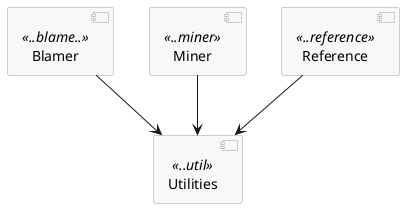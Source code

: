 @startuml

skinparam componentStyle uml2
skinparam component {
  BorderColor #a0a0a0
  BackgroundColor #f8f8f8
}

[Blamer] <<..blame..>>
[Miner] <<..miner>>
[Reference] <<..reference>>

[Utilities] <<..util>>

[Blamer] --> [Utilities]
[Miner] --> [Utilities]
[Reference] --> [Utilities]

@enduml
